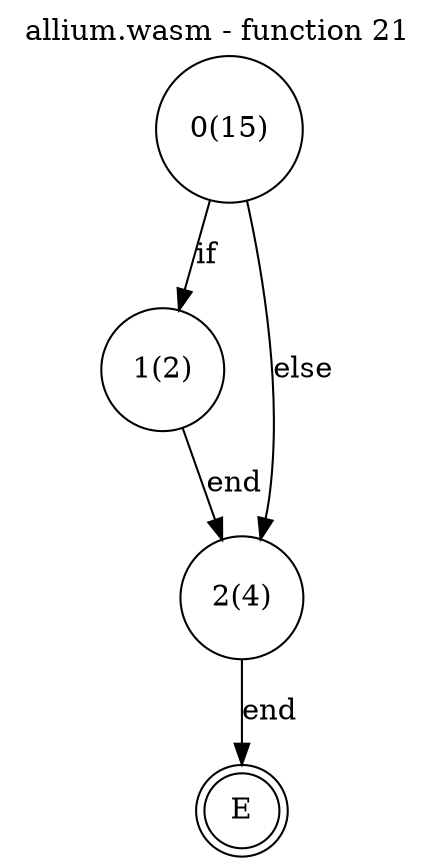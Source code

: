 digraph finite_state_machine {
    label = "allium.wasm - function 21"
    labelloc =  t
    labelfontsize = 16
    labelfontcolor = black
    labelfontname = "Helvetica"
    node [shape = doublecircle]; E ;
node [shape=circle, fontcolor=black, style="", label="0(15)"]0
node [shape=circle, fontcolor=black, style="", label="1(2)"]1
node [shape=circle, fontcolor=black, style="", label="2(4)"]2
node [shape=circle, fontcolor=black, style="", label="E"]E
    0 -> 1[label="if"];
    0 -> 2[label="else"];
    1 -> 2[label="end"];
    2 -> E[label="end"];
}
